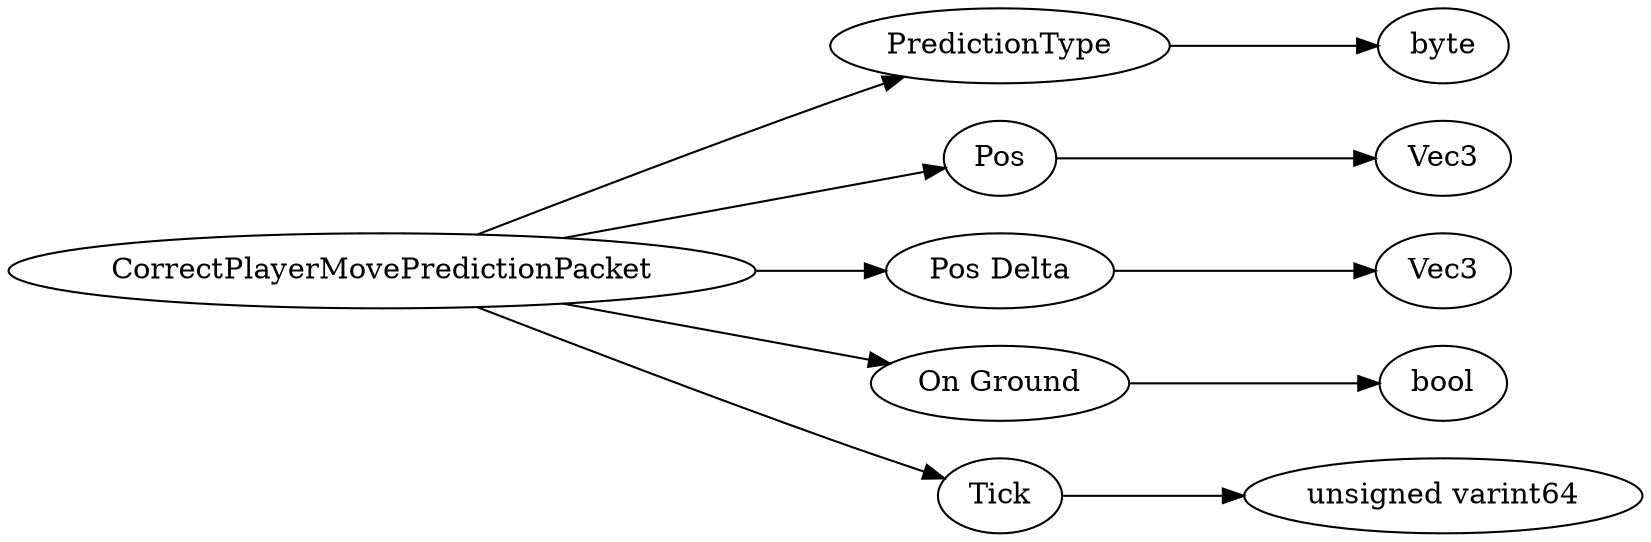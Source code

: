 digraph "CorrectPlayerMovePredictionPacket" {
rankdir = LR
0
0 -> 1
1 -> 2
0 -> 3
3 -> 4
0 -> 5
5 -> 6
0 -> 7
7 -> 8
0 -> 9
9 -> 10

0 [label="CorrectPlayerMovePredictionPacket",comment="name: \"CorrectPlayerMovePredictionPacket\", typeName: \"\", id: 0, branchId: 161, recurseId: -1, attributes: 0, notes: \"\""];
1 [label="PredictionType",comment="name: \"PredictionType\", typeName: \"\", id: 1, branchId: 0, recurseId: -1, attributes: 0, notes: \"Vehicle or Player Prediction\""];
2 [label="byte",comment="name: \"byte\", typeName: \"\", id: 2, branchId: 0, recurseId: -1, attributes: 512, notes: \"\""];
3 [label="Pos",comment="name: \"Pos\", typeName: \"Vec3\", id: 3, branchId: 0, recurseId: -1, attributes: 256, notes: \"Corrected position\""];
4 [label="Vec3",comment="name: \"Vec3\", typeName: \"\", id: 4, branchId: 0, recurseId: -1, attributes: 512, notes: \"\""];
5 [label="Pos Delta",comment="name: \"Pos Delta\", typeName: \"Vec3\", id: 5, branchId: 0, recurseId: -1, attributes: 256, notes: \"Corrected velocity\""];
6 [label="Vec3",comment="name: \"Vec3\", typeName: \"\", id: 6, branchId: 0, recurseId: -1, attributes: 512, notes: \"\""];
7 [label="On Ground",comment="name: \"On Ground\", typeName: \"\", id: 7, branchId: 0, recurseId: -1, attributes: 0, notes: \"Is on ground\""];
8 [label="bool",comment="name: \"bool\", typeName: \"\", id: 8, branchId: 0, recurseId: -1, attributes: 512, notes: \"\""];
9 [label="Tick",comment="name: \"Tick\", typeName: \"\", id: 9, branchId: 0, recurseId: -1, attributes: 0, notes: \"Which frame we're correcting; should match the tick in the Player Auth Input packet\""];
10 [label="unsigned varint64",comment="name: \"unsigned varint64\", typeName: \"\", id: 10, branchId: 0, recurseId: -1, attributes: 512, notes: \"\""];
{ rank = max;2;4;6;8;10}

}
